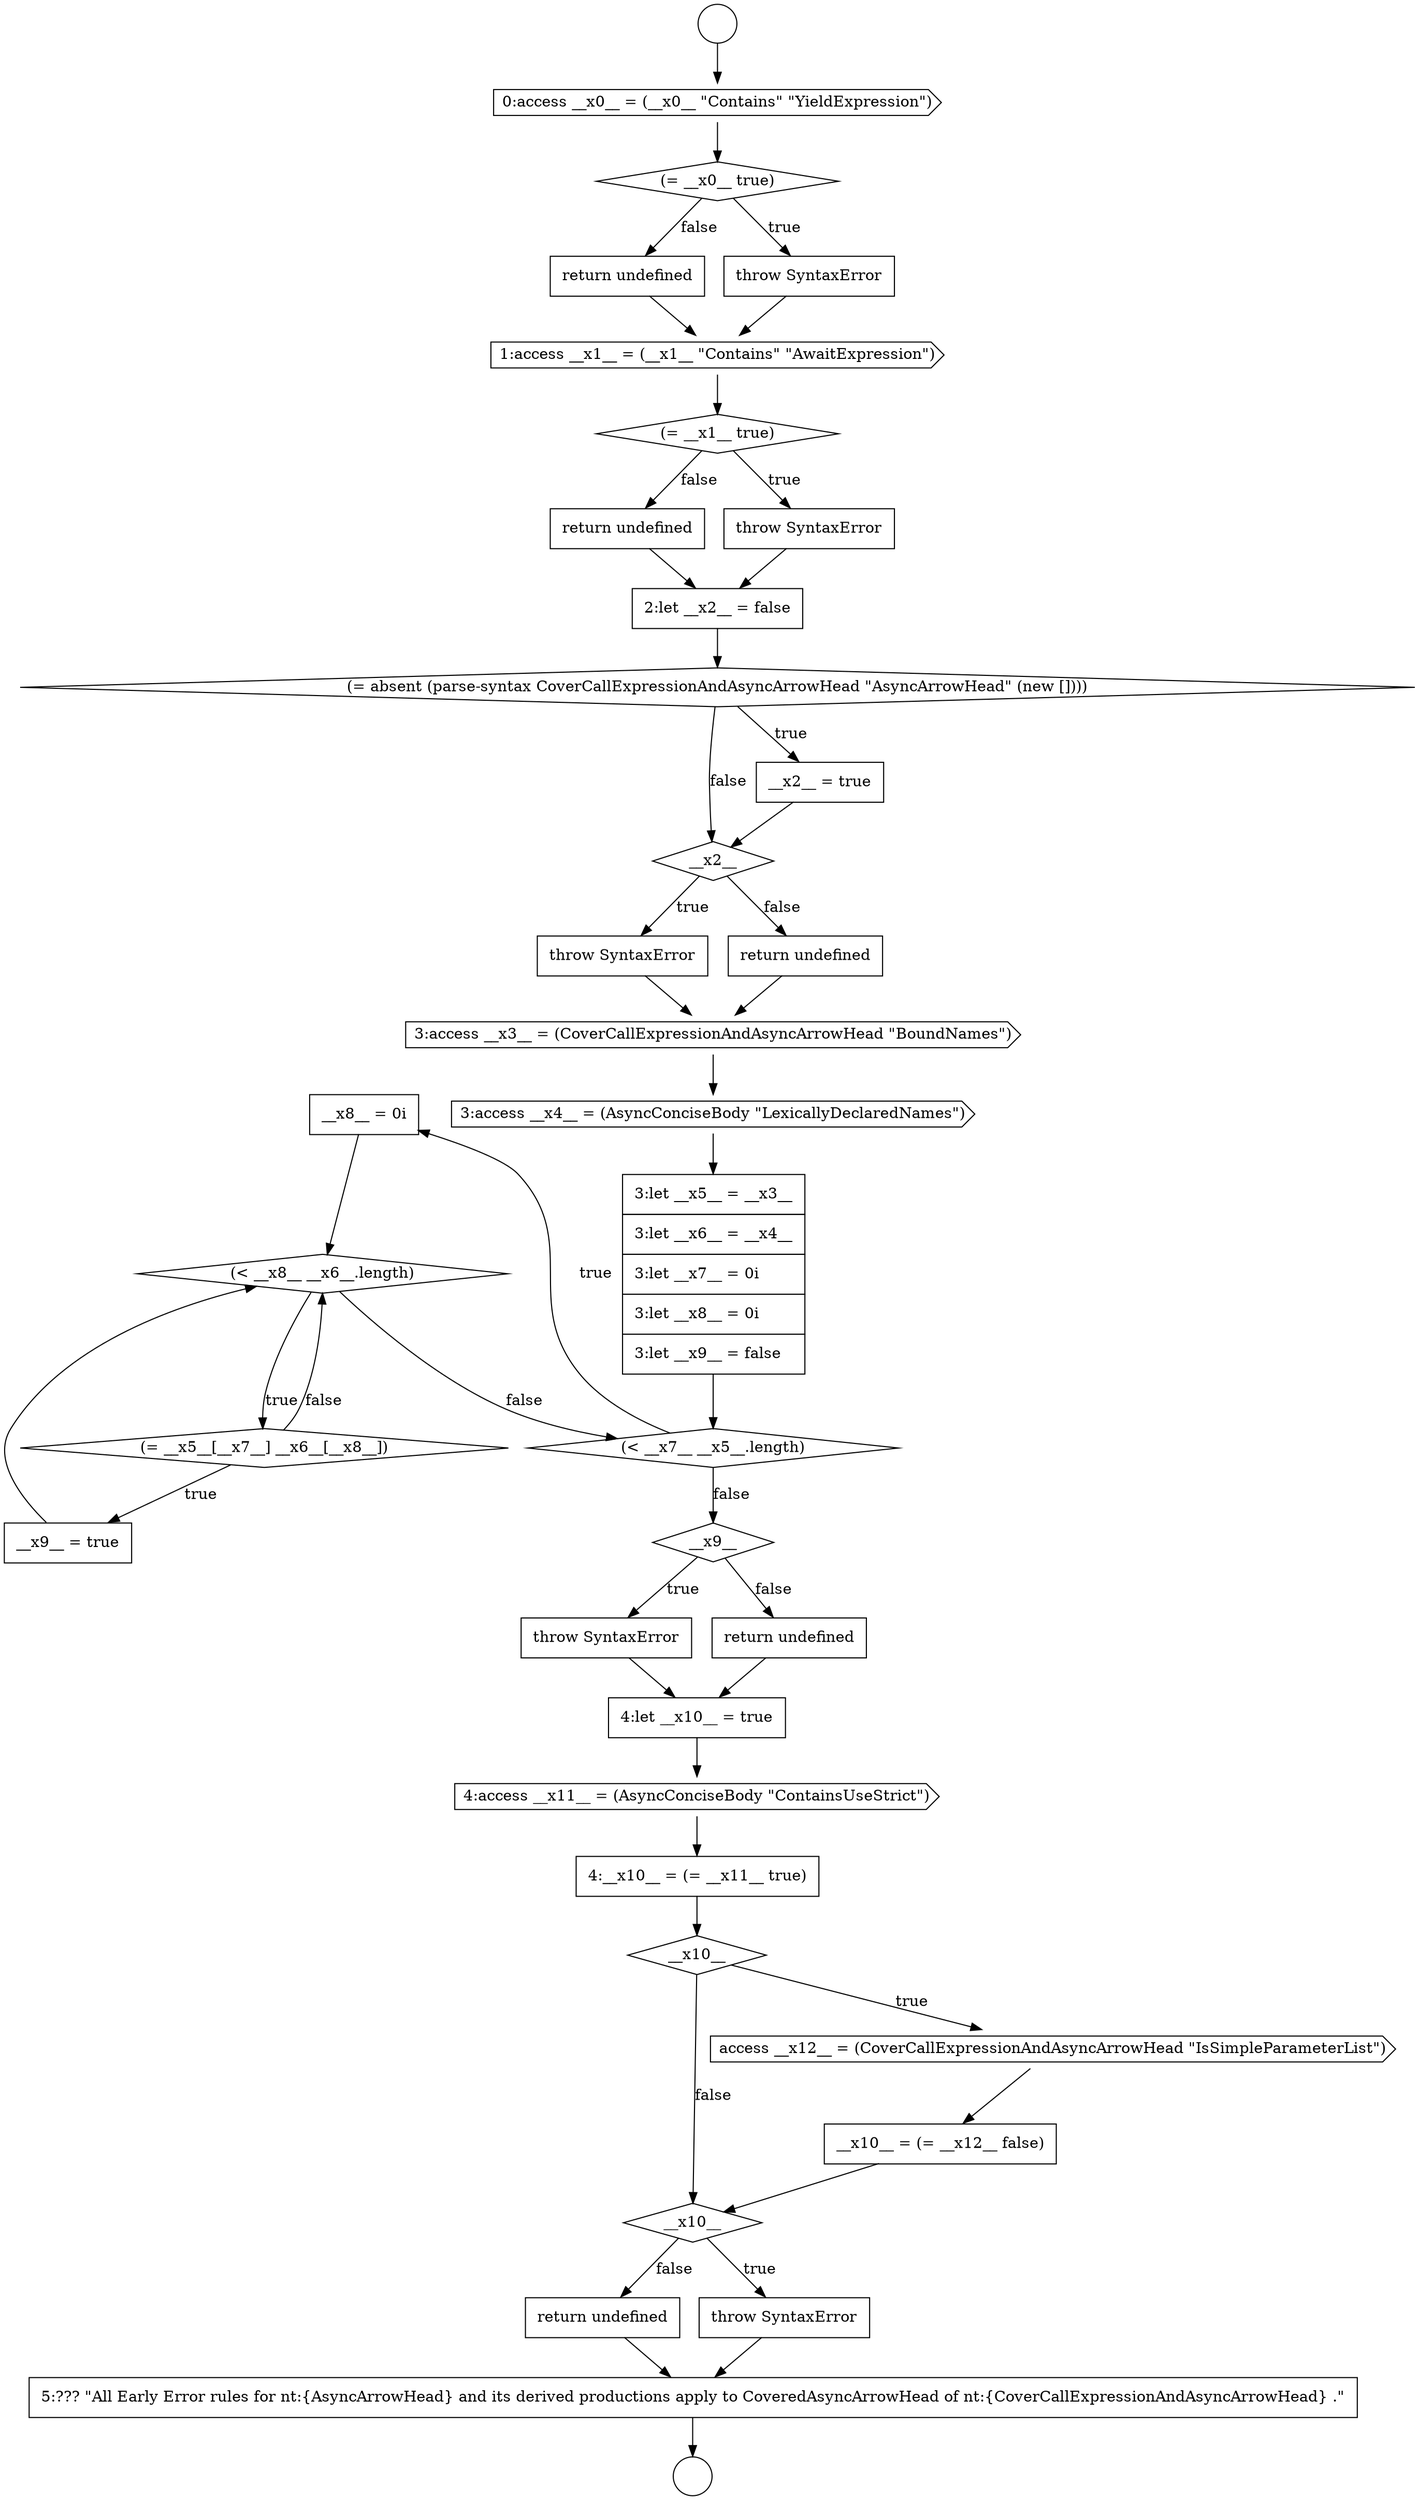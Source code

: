 digraph {
  node19306 [shape=none, margin=0, label=<<font color="black">
    <table border="0" cellborder="1" cellspacing="0" cellpadding="10">
      <tr><td align="left">__x8__ = 0i</td></tr>
    </table>
  </font>> color="black" fillcolor="white" style=filled]
  node19291 [shape=none, margin=0, label=<<font color="black">
    <table border="0" cellborder="1" cellspacing="0" cellpadding="10">
      <tr><td align="left">return undefined</td></tr>
    </table>
  </font>> color="black" fillcolor="white" style=filled]
  node19299 [shape=diamond, label=<<font color="black">__x2__</font>> color="black" fillcolor="white" style=filled]
  node19314 [shape=cds, label=<<font color="black">4:access __x11__ = (AsyncConciseBody &quot;ContainsUseStrict&quot;)</font>> color="black" fillcolor="white" style=filled]
  node19319 [shape=diamond, label=<<font color="black">__x10__</font>> color="black" fillcolor="white" style=filled]
  node19315 [shape=none, margin=0, label=<<font color="black">
    <table border="0" cellborder="1" cellspacing="0" cellpadding="10">
      <tr><td align="left">4:__x10__ = (= __x11__ true)</td></tr>
    </table>
  </font>> color="black" fillcolor="white" style=filled]
  node19321 [shape=none, margin=0, label=<<font color="black">
    <table border="0" cellborder="1" cellspacing="0" cellpadding="10">
      <tr><td align="left">return undefined</td></tr>
    </table>
  </font>> color="black" fillcolor="white" style=filled]
  node19289 [shape=diamond, label=<<font color="black">(= __x0__ true)</font>> color="black" fillcolor="white" style=filled]
  node19288 [shape=cds, label=<<font color="black">0:access __x0__ = (__x0__ &quot;Contains&quot; &quot;YieldExpression&quot;)</font>> color="black" fillcolor="white" style=filled]
  node19295 [shape=none, margin=0, label=<<font color="black">
    <table border="0" cellborder="1" cellspacing="0" cellpadding="10">
      <tr><td align="left">return undefined</td></tr>
    </table>
  </font>> color="black" fillcolor="white" style=filled]
  node19317 [shape=cds, label=<<font color="black">access __x12__ = (CoverCallExpressionAndAsyncArrowHead &quot;IsSimpleParameterList&quot;)</font>> color="black" fillcolor="white" style=filled]
  node19311 [shape=none, margin=0, label=<<font color="black">
    <table border="0" cellborder="1" cellspacing="0" cellpadding="10">
      <tr><td align="left">throw SyntaxError</td></tr>
    </table>
  </font>> color="black" fillcolor="white" style=filled]
  node19313 [shape=none, margin=0, label=<<font color="black">
    <table border="0" cellborder="1" cellspacing="0" cellpadding="10">
      <tr><td align="left">4:let __x10__ = true</td></tr>
    </table>
  </font>> color="black" fillcolor="white" style=filled]
  node19294 [shape=none, margin=0, label=<<font color="black">
    <table border="0" cellborder="1" cellspacing="0" cellpadding="10">
      <tr><td align="left">throw SyntaxError</td></tr>
    </table>
  </font>> color="black" fillcolor="white" style=filled]
  node19318 [shape=none, margin=0, label=<<font color="black">
    <table border="0" cellborder="1" cellspacing="0" cellpadding="10">
      <tr><td align="left">__x10__ = (= __x12__ false)</td></tr>
    </table>
  </font>> color="black" fillcolor="white" style=filled]
  node19286 [shape=circle label=" " color="black" fillcolor="white" style=filled]
  node19310 [shape=diamond, label=<<font color="black">__x9__</font>> color="black" fillcolor="white" style=filled]
  node19305 [shape=diamond, label=<<font color="black">(&lt; __x7__ __x5__.length)</font>> color="black" fillcolor="white" style=filled]
  node19290 [shape=none, margin=0, label=<<font color="black">
    <table border="0" cellborder="1" cellspacing="0" cellpadding="10">
      <tr><td align="left">throw SyntaxError</td></tr>
    </table>
  </font>> color="black" fillcolor="white" style=filled]
  node19322 [shape=none, margin=0, label=<<font color="black">
    <table border="0" cellborder="1" cellspacing="0" cellpadding="10">
      <tr><td align="left">5:??? &quot;All Early Error rules for nt:{AsyncArrowHead} and its derived productions apply to CoveredAsyncArrowHead of nt:{CoverCallExpressionAndAsyncArrowHead} .&quot;</td></tr>
    </table>
  </font>> color="black" fillcolor="white" style=filled]
  node19312 [shape=none, margin=0, label=<<font color="black">
    <table border="0" cellborder="1" cellspacing="0" cellpadding="10">
      <tr><td align="left">return undefined</td></tr>
    </table>
  </font>> color="black" fillcolor="white" style=filled]
  node19302 [shape=cds, label=<<font color="black">3:access __x3__ = (CoverCallExpressionAndAsyncArrowHead &quot;BoundNames&quot;)</font>> color="black" fillcolor="white" style=filled]
  node19287 [shape=circle label=" " color="black" fillcolor="white" style=filled]
  node19309 [shape=none, margin=0, label=<<font color="black">
    <table border="0" cellborder="1" cellspacing="0" cellpadding="10">
      <tr><td align="left">__x9__ = true</td></tr>
    </table>
  </font>> color="black" fillcolor="white" style=filled]
  node19300 [shape=none, margin=0, label=<<font color="black">
    <table border="0" cellborder="1" cellspacing="0" cellpadding="10">
      <tr><td align="left">throw SyntaxError</td></tr>
    </table>
  </font>> color="black" fillcolor="white" style=filled]
  node19303 [shape=cds, label=<<font color="black">3:access __x4__ = (AsyncConciseBody &quot;LexicallyDeclaredNames&quot;)</font>> color="black" fillcolor="white" style=filled]
  node19301 [shape=none, margin=0, label=<<font color="black">
    <table border="0" cellborder="1" cellspacing="0" cellpadding="10">
      <tr><td align="left">return undefined</td></tr>
    </table>
  </font>> color="black" fillcolor="white" style=filled]
  node19296 [shape=none, margin=0, label=<<font color="black">
    <table border="0" cellborder="1" cellspacing="0" cellpadding="10">
      <tr><td align="left">2:let __x2__ = false</td></tr>
    </table>
  </font>> color="black" fillcolor="white" style=filled]
  node19308 [shape=diamond, label=<<font color="black">(= __x5__[__x7__] __x6__[__x8__])</font>> color="black" fillcolor="white" style=filled]
  node19293 [shape=diamond, label=<<font color="black">(= __x1__ true)</font>> color="black" fillcolor="white" style=filled]
  node19316 [shape=diamond, label=<<font color="black">__x10__</font>> color="black" fillcolor="white" style=filled]
  node19297 [shape=diamond, label=<<font color="black">(= absent (parse-syntax CoverCallExpressionAndAsyncArrowHead &quot;AsyncArrowHead&quot; (new [])))</font>> color="black" fillcolor="white" style=filled]
  node19320 [shape=none, margin=0, label=<<font color="black">
    <table border="0" cellborder="1" cellspacing="0" cellpadding="10">
      <tr><td align="left">throw SyntaxError</td></tr>
    </table>
  </font>> color="black" fillcolor="white" style=filled]
  node19307 [shape=diamond, label=<<font color="black">(&lt; __x8__ __x6__.length)</font>> color="black" fillcolor="white" style=filled]
  node19292 [shape=cds, label=<<font color="black">1:access __x1__ = (__x1__ &quot;Contains&quot; &quot;AwaitExpression&quot;)</font>> color="black" fillcolor="white" style=filled]
  node19304 [shape=none, margin=0, label=<<font color="black">
    <table border="0" cellborder="1" cellspacing="0" cellpadding="10">
      <tr><td align="left">3:let __x5__ = __x3__</td></tr>
      <tr><td align="left">3:let __x6__ = __x4__</td></tr>
      <tr><td align="left">3:let __x7__ = 0i</td></tr>
      <tr><td align="left">3:let __x8__ = 0i</td></tr>
      <tr><td align="left">3:let __x9__ = false</td></tr>
    </table>
  </font>> color="black" fillcolor="white" style=filled]
  node19298 [shape=none, margin=0, label=<<font color="black">
    <table border="0" cellborder="1" cellspacing="0" cellpadding="10">
      <tr><td align="left">__x2__ = true</td></tr>
    </table>
  </font>> color="black" fillcolor="white" style=filled]
  node19286 -> node19288 [ color="black"]
  node19289 -> node19290 [label=<<font color="black">true</font>> color="black"]
  node19289 -> node19291 [label=<<font color="black">false</font>> color="black"]
  node19307 -> node19308 [label=<<font color="black">true</font>> color="black"]
  node19307 -> node19305 [label=<<font color="black">false</font>> color="black"]
  node19290 -> node19292 [ color="black"]
  node19288 -> node19289 [ color="black"]
  node19303 -> node19304 [ color="black"]
  node19296 -> node19297 [ color="black"]
  node19318 -> node19319 [ color="black"]
  node19315 -> node19316 [ color="black"]
  node19304 -> node19305 [ color="black"]
  node19314 -> node19315 [ color="black"]
  node19306 -> node19307 [ color="black"]
  node19312 -> node19313 [ color="black"]
  node19305 -> node19306 [label=<<font color="black">true</font>> color="black"]
  node19305 -> node19310 [label=<<font color="black">false</font>> color="black"]
  node19309 -> node19307 [ color="black"]
  node19302 -> node19303 [ color="black"]
  node19322 -> node19287 [ color="black"]
  node19311 -> node19313 [ color="black"]
  node19310 -> node19311 [label=<<font color="black">true</font>> color="black"]
  node19310 -> node19312 [label=<<font color="black">false</font>> color="black"]
  node19321 -> node19322 [ color="black"]
  node19291 -> node19292 [ color="black"]
  node19292 -> node19293 [ color="black"]
  node19313 -> node19314 [ color="black"]
  node19297 -> node19298 [label=<<font color="black">true</font>> color="black"]
  node19297 -> node19299 [label=<<font color="black">false</font>> color="black"]
  node19301 -> node19302 [ color="black"]
  node19293 -> node19294 [label=<<font color="black">true</font>> color="black"]
  node19293 -> node19295 [label=<<font color="black">false</font>> color="black"]
  node19320 -> node19322 [ color="black"]
  node19317 -> node19318 [ color="black"]
  node19300 -> node19302 [ color="black"]
  node19299 -> node19300 [label=<<font color="black">true</font>> color="black"]
  node19299 -> node19301 [label=<<font color="black">false</font>> color="black"]
  node19295 -> node19296 [ color="black"]
  node19316 -> node19317 [label=<<font color="black">true</font>> color="black"]
  node19316 -> node19319 [label=<<font color="black">false</font>> color="black"]
  node19308 -> node19309 [label=<<font color="black">true</font>> color="black"]
  node19308 -> node19307 [label=<<font color="black">false</font>> color="black"]
  node19294 -> node19296 [ color="black"]
  node19319 -> node19320 [label=<<font color="black">true</font>> color="black"]
  node19319 -> node19321 [label=<<font color="black">false</font>> color="black"]
  node19298 -> node19299 [ color="black"]
}
